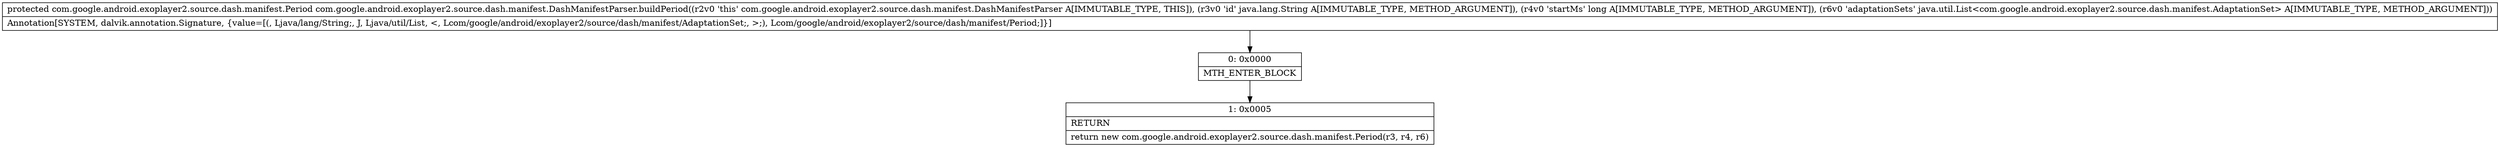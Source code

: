 digraph "CFG forcom.google.android.exoplayer2.source.dash.manifest.DashManifestParser.buildPeriod(Ljava\/lang\/String;JLjava\/util\/List;)Lcom\/google\/android\/exoplayer2\/source\/dash\/manifest\/Period;" {
Node_0 [shape=record,label="{0\:\ 0x0000|MTH_ENTER_BLOCK\l}"];
Node_1 [shape=record,label="{1\:\ 0x0005|RETURN\l|return new com.google.android.exoplayer2.source.dash.manifest.Period(r3, r4, r6)\l}"];
MethodNode[shape=record,label="{protected com.google.android.exoplayer2.source.dash.manifest.Period com.google.android.exoplayer2.source.dash.manifest.DashManifestParser.buildPeriod((r2v0 'this' com.google.android.exoplayer2.source.dash.manifest.DashManifestParser A[IMMUTABLE_TYPE, THIS]), (r3v0 'id' java.lang.String A[IMMUTABLE_TYPE, METHOD_ARGUMENT]), (r4v0 'startMs' long A[IMMUTABLE_TYPE, METHOD_ARGUMENT]), (r6v0 'adaptationSets' java.util.List\<com.google.android.exoplayer2.source.dash.manifest.AdaptationSet\> A[IMMUTABLE_TYPE, METHOD_ARGUMENT]))  | Annotation[SYSTEM, dalvik.annotation.Signature, \{value=[(, Ljava\/lang\/String;, J, Ljava\/util\/List, \<, Lcom\/google\/android\/exoplayer2\/source\/dash\/manifest\/AdaptationSet;, \>;), Lcom\/google\/android\/exoplayer2\/source\/dash\/manifest\/Period;]\}]\l}"];
MethodNode -> Node_0;
Node_0 -> Node_1;
}

